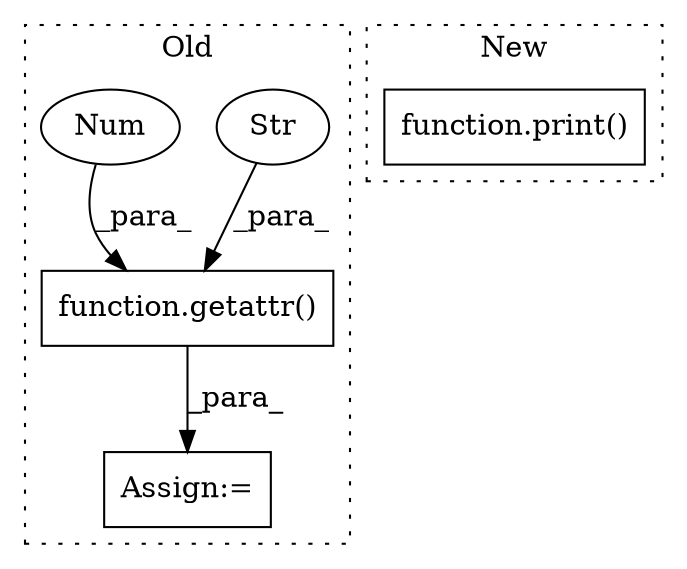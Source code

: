 digraph G {
subgraph cluster0 {
1 [label="function.getattr()" a="75" s="627,666" l="8,1" shape="box"];
3 [label="Assign:=" a="68" s="624" l="3" shape="box"];
4 [label="Str" a="66" s="641" l="19" shape="ellipse"];
5 [label="Num" a="76" s="662" l="4" shape="ellipse"];
label = "Old";
style="dotted";
}
subgraph cluster1 {
2 [label="function.print()" a="75" s="616,633" l="6,1" shape="box"];
label = "New";
style="dotted";
}
1 -> 3 [label="_para_"];
4 -> 1 [label="_para_"];
5 -> 1 [label="_para_"];
}